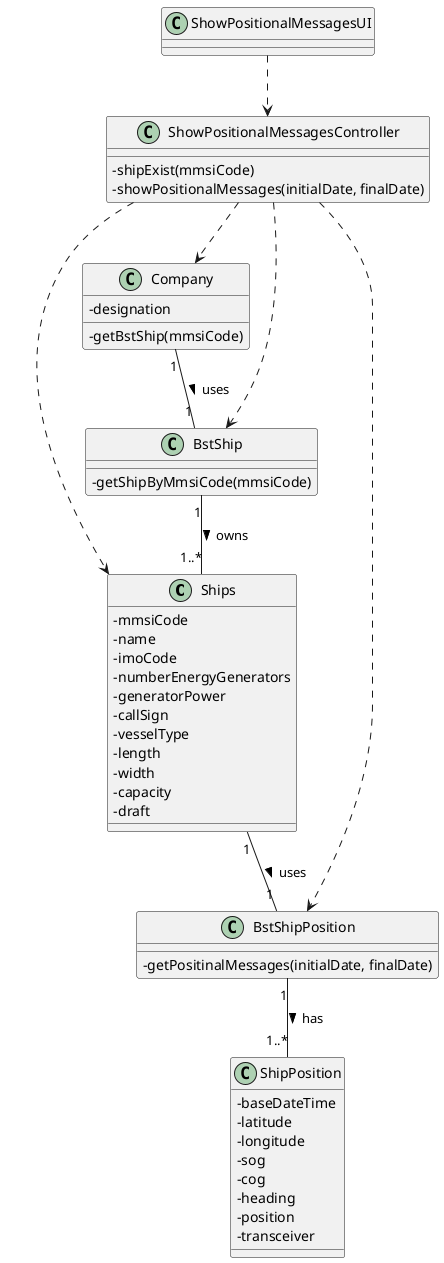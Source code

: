 @startuml
'https://plantuml.com/class-diagram

skinparam classAttributeIconSize 0

class Ships {
-mmsiCode
-name
-imoCode
-numberEnergyGenerators
-generatorPower
-callSign
-vesselType
-length
-width
-capacity
-draft
}

class ShipPosition {
-baseDateTime
-latitude
-longitude
-sog
-cog
-heading
-position
-transceiver
}

class BstShip {
-getShipByMmsiCode(mmsiCode)
}

class BstShipPosition {
-getPositinalMessages(initialDate, finalDate)
}

class ShowPositionalMessagesUI {}

class ShowPositionalMessagesController {
-shipExist(mmsiCode)
-showPositionalMessages(initialDate, finalDate)
}

class Company {
-designation
-getBstShip(mmsiCode)
}

BstShip "1" -- "1..*" Ships : owns >
BstShipPosition "1" -- "1..*" ShipPosition : has >

Company "1" -- "1" BstShip : uses >

Ships "1" -- "1" BstShipPosition : uses >

ShowPositionalMessagesUI ..> ShowPositionalMessagesController

ShowPositionalMessagesController ..> Company
ShowPositionalMessagesController ..> BstShip
ShowPositionalMessagesController ..> Ships
ShowPositionalMessagesController ..> BstShipPosition


@enduml